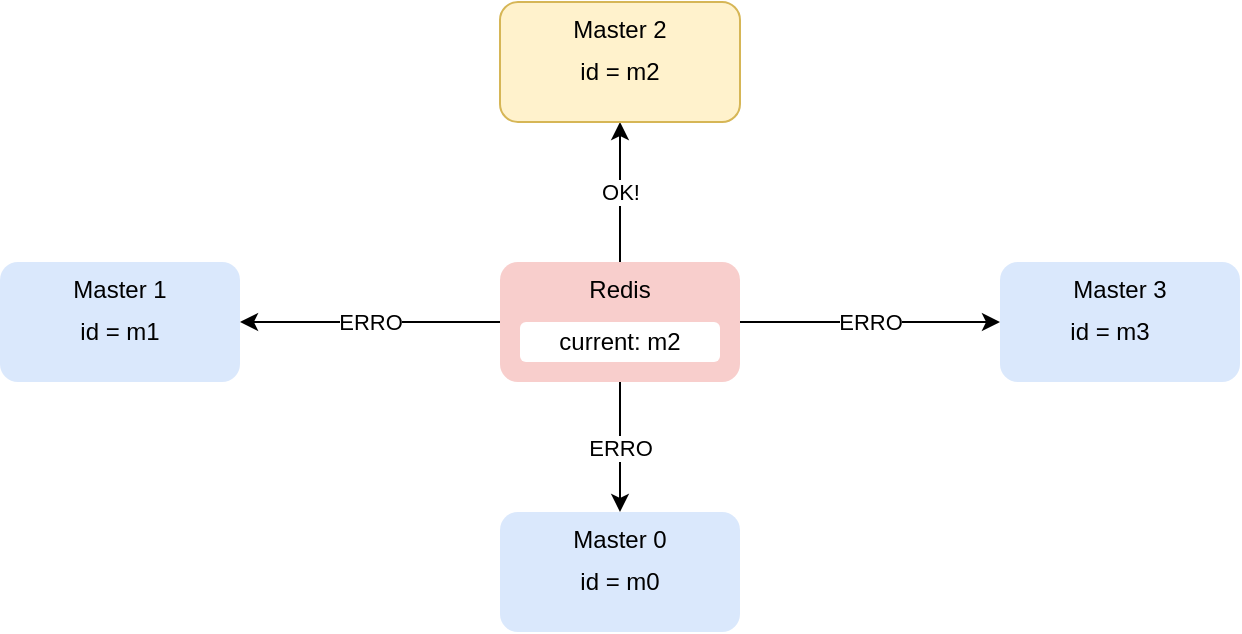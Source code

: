 <mxfile version="19.0.3" type="device"><diagram id="z9mRBO2b2o1ilSnX45f5" name="Página-1"><mxGraphModel dx="918" dy="714" grid="1" gridSize="10" guides="1" tooltips="1" connect="1" arrows="1" fold="1" page="1" pageScale="1" pageWidth="827" pageHeight="1169" math="0" shadow="0"><root><mxCell id="0"/><mxCell id="1" parent="0"/><mxCell id="mWqxtCTZuIxAxkYTAdu9-18" value="Redis" style="rounded=1;whiteSpace=wrap;html=1;fillColor=#f8cecc;strokeColor=none;verticalAlign=top;" vertex="1" parent="1"><mxGeometry x="305" y="850" width="120" height="60" as="geometry"/></mxCell><mxCell id="mWqxtCTZuIxAxkYTAdu9-19" value="ERRO" style="edgeStyle=orthogonalEdgeStyle;curved=1;rounded=0;orthogonalLoop=1;jettySize=auto;html=1;exitX=0.5;exitY=0;exitDx=0;exitDy=0;entryX=0.5;entryY=1;entryDx=0;entryDy=0;endArrow=none;endFill=0;startArrow=classic;startFill=1;" edge="1" parent="1" source="mWqxtCTZuIxAxkYTAdu9-20" target="mWqxtCTZuIxAxkYTAdu9-18"><mxGeometry relative="1" as="geometry"/></mxCell><mxCell id="mWqxtCTZuIxAxkYTAdu9-20" value="Master 0" style="rounded=1;whiteSpace=wrap;html=1;fillColor=#dae8fc;strokeColor=none;verticalAlign=top;" vertex="1" parent="1"><mxGeometry x="305" y="975" width="120" height="60" as="geometry"/></mxCell><mxCell id="mWqxtCTZuIxAxkYTAdu9-21" value="ERRO" style="rounded=0;orthogonalLoop=1;jettySize=auto;html=1;exitX=1;exitY=0.5;exitDx=0;exitDy=0;entryX=0;entryY=0.5;entryDx=0;entryDy=0;endArrow=none;endFill=0;startArrow=classic;startFill=1;" edge="1" parent="1" source="mWqxtCTZuIxAxkYTAdu9-22" target="mWqxtCTZuIxAxkYTAdu9-18"><mxGeometry relative="1" as="geometry"/></mxCell><mxCell id="mWqxtCTZuIxAxkYTAdu9-22" value="Master 1" style="rounded=1;whiteSpace=wrap;html=1;fillColor=#dae8fc;strokeColor=none;verticalAlign=top;" vertex="1" parent="1"><mxGeometry x="55" y="850" width="120" height="60" as="geometry"/></mxCell><mxCell id="mWqxtCTZuIxAxkYTAdu9-23" value="OK!" style="edgeStyle=orthogonalEdgeStyle;curved=1;rounded=0;orthogonalLoop=1;jettySize=auto;html=1;exitX=0.5;exitY=1;exitDx=0;exitDy=0;entryX=0.5;entryY=0;entryDx=0;entryDy=0;endArrow=none;endFill=0;startArrow=classic;startFill=1;" edge="1" parent="1" source="mWqxtCTZuIxAxkYTAdu9-24" target="mWqxtCTZuIxAxkYTAdu9-18"><mxGeometry relative="1" as="geometry"/></mxCell><mxCell id="mWqxtCTZuIxAxkYTAdu9-24" value="Master 2" style="rounded=1;whiteSpace=wrap;html=1;fillColor=#fff2cc;strokeColor=#d6b656;verticalAlign=top;" vertex="1" parent="1"><mxGeometry x="305" y="720" width="120" height="60" as="geometry"/></mxCell><mxCell id="mWqxtCTZuIxAxkYTAdu9-25" value="ERRO" style="edgeStyle=orthogonalEdgeStyle;curved=1;rounded=0;orthogonalLoop=1;jettySize=auto;html=1;exitX=0;exitY=0.5;exitDx=0;exitDy=0;entryX=1;entryY=0.5;entryDx=0;entryDy=0;endArrow=none;endFill=0;startArrow=classic;startFill=1;" edge="1" parent="1" source="mWqxtCTZuIxAxkYTAdu9-26" target="mWqxtCTZuIxAxkYTAdu9-18"><mxGeometry relative="1" as="geometry"/></mxCell><mxCell id="mWqxtCTZuIxAxkYTAdu9-26" value="Master 3" style="rounded=1;whiteSpace=wrap;html=1;fillColor=#dae8fc;strokeColor=none;verticalAlign=top;" vertex="1" parent="1"><mxGeometry x="555" y="850" width="120" height="60" as="geometry"/></mxCell><mxCell id="mWqxtCTZuIxAxkYTAdu9-27" value="id = m0" style="text;html=1;strokeColor=none;fillColor=none;align=center;verticalAlign=middle;whiteSpace=wrap;rounded=0;" vertex="1" parent="1"><mxGeometry x="335" y="995" width="60" height="30" as="geometry"/></mxCell><mxCell id="mWqxtCTZuIxAxkYTAdu9-28" value="id = m1" style="text;html=1;strokeColor=none;fillColor=none;align=center;verticalAlign=middle;whiteSpace=wrap;rounded=0;" vertex="1" parent="1"><mxGeometry x="85" y="870" width="60" height="30" as="geometry"/></mxCell><mxCell id="mWqxtCTZuIxAxkYTAdu9-29" value="id = m2" style="text;html=1;strokeColor=none;fillColor=none;align=center;verticalAlign=middle;whiteSpace=wrap;rounded=0;" vertex="1" parent="1"><mxGeometry x="335" y="740" width="60" height="30" as="geometry"/></mxCell><mxCell id="mWqxtCTZuIxAxkYTAdu9-30" value="id = m3" style="text;html=1;strokeColor=none;fillColor=none;align=center;verticalAlign=middle;whiteSpace=wrap;rounded=0;" vertex="1" parent="1"><mxGeometry x="580" y="870" width="60" height="30" as="geometry"/></mxCell><mxCell id="mWqxtCTZuIxAxkYTAdu9-31" value="current: m2" style="rounded=1;whiteSpace=wrap;html=1;strokeColor=none;fillColor=default;" vertex="1" parent="1"><mxGeometry x="315" y="880" width="100" height="20" as="geometry"/></mxCell></root></mxGraphModel></diagram></mxfile>